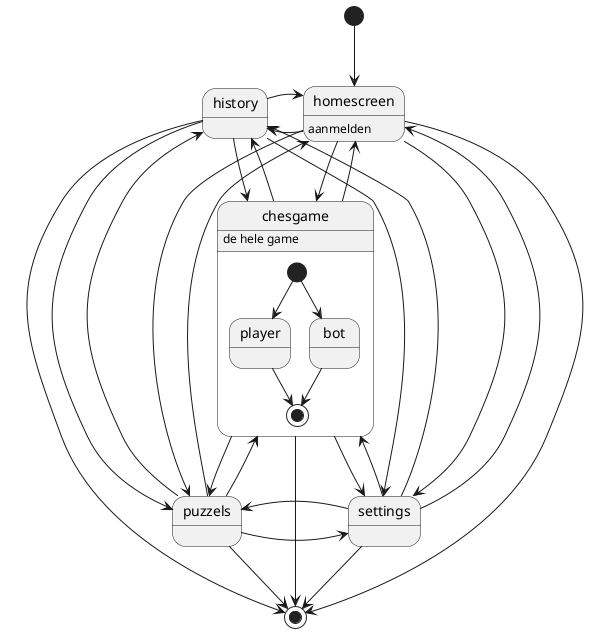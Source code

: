 @startuml


[*] --> homescreen

homescreen : aanmelden
chesgame: de hele game

homescreen -right-> history
history->homescreen
chesgame-->history
history-->chesgame
homescreen-->chesgame
homescreen-->settings
settings-->homescreen
history-->settings
settings-->history
settings-->chesgame
chesgame-->settings

puzzels-->homescreen
homescreen-->puzzels
puzzels->settings
settings->puzzels
puzzels-->chesgame
chesgame-->puzzels
chesgame->homescreen
history-->puzzels
puzzels-->history
state chesgame{
    [*]-->player
    [*]-->bot
    bot-->[*]
    player-->[*]
}
settings-->[*]
homescreen-->[*]
chesgame-->[*]
puzzels-->[*]
history-->[*]
@enduml